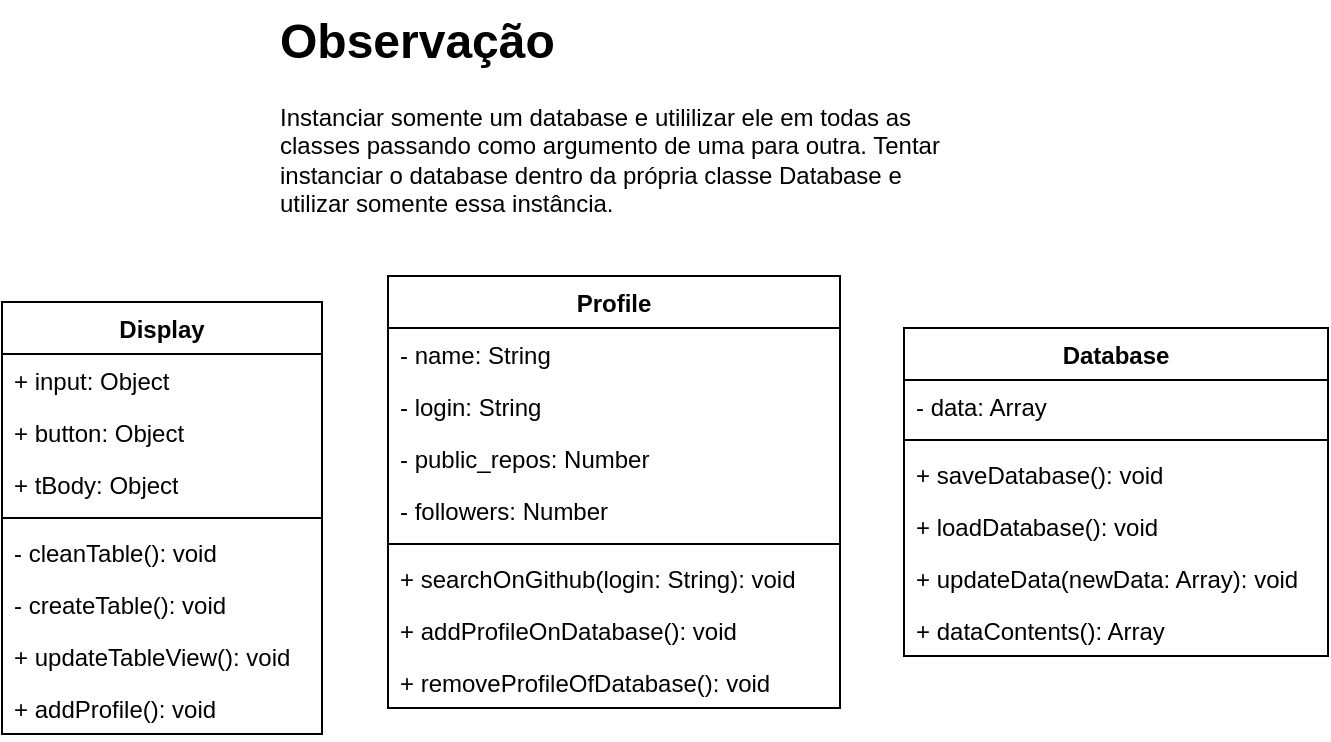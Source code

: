 <mxfile version="24.0.4" type="device">
  <diagram name="Página-1" id="qvE12bWhS9Vk8czx-kX_">
    <mxGraphModel dx="819" dy="907" grid="0" gridSize="10" guides="1" tooltips="1" connect="1" arrows="1" fold="1" page="0" pageScale="1" pageWidth="827" pageHeight="1169" math="0" shadow="0">
      <root>
        <mxCell id="0" />
        <mxCell id="1" parent="0" />
        <mxCell id="jHtquyz8SjPYLR_s6SxP-5" value="Display" style="swimlane;fontStyle=1;align=center;verticalAlign=top;childLayout=stackLayout;horizontal=1;startSize=26;horizontalStack=0;resizeParent=1;resizeParentMax=0;resizeLast=0;collapsible=1;marginBottom=0;fontFamily=Helvetica;fontColor=default;labelBackgroundColor=none;labelBorderColor=none;textShadow=0;" parent="1" vertex="1">
          <mxGeometry x="106" y="78" width="160" height="216" as="geometry">
            <mxRectangle x="50" y="110" width="100" height="30" as="alternateBounds" />
          </mxGeometry>
        </mxCell>
        <mxCell id="jHtquyz8SjPYLR_s6SxP-6" value="+ input: Object" style="text;strokeColor=none;fillColor=none;align=left;verticalAlign=top;spacingLeft=4;spacingRight=4;overflow=hidden;rotatable=0;points=[[0,0.5],[1,0.5]];portConstraint=eastwest;fontFamily=Helvetica;fontColor=default;labelBackgroundColor=none;labelBorderColor=none;textShadow=0;" parent="jHtquyz8SjPYLR_s6SxP-5" vertex="1">
          <mxGeometry y="26" width="160" height="26" as="geometry" />
        </mxCell>
        <mxCell id="jHtquyz8SjPYLR_s6SxP-28" value="+ button: Object" style="text;strokeColor=none;fillColor=none;align=left;verticalAlign=top;spacingLeft=4;spacingRight=4;overflow=hidden;rotatable=0;points=[[0,0.5],[1,0.5]];portConstraint=eastwest;whiteSpace=wrap;html=1;" parent="jHtquyz8SjPYLR_s6SxP-5" vertex="1">
          <mxGeometry y="52" width="160" height="26" as="geometry" />
        </mxCell>
        <mxCell id="jHtquyz8SjPYLR_s6SxP-29" value="+ tBody: Object" style="text;strokeColor=none;fillColor=none;align=left;verticalAlign=top;spacingLeft=4;spacingRight=4;overflow=hidden;rotatable=0;points=[[0,0.5],[1,0.5]];portConstraint=eastwest;whiteSpace=wrap;html=1;" parent="jHtquyz8SjPYLR_s6SxP-5" vertex="1">
          <mxGeometry y="78" width="160" height="26" as="geometry" />
        </mxCell>
        <mxCell id="jHtquyz8SjPYLR_s6SxP-7" value="" style="line;strokeWidth=1;fillColor=none;align=left;verticalAlign=middle;spacingTop=-1;spacingLeft=3;spacingRight=3;rotatable=0;labelPosition=right;points=[];portConstraint=eastwest;strokeColor=inherit;fontFamily=Helvetica;fontColor=default;labelBackgroundColor=none;labelBorderColor=none;textShadow=0;" parent="jHtquyz8SjPYLR_s6SxP-5" vertex="1">
          <mxGeometry y="104" width="160" height="8" as="geometry" />
        </mxCell>
        <mxCell id="jHtquyz8SjPYLR_s6SxP-8" value="- cleanTable(): void" style="text;strokeColor=none;fillColor=none;align=left;verticalAlign=top;spacingLeft=4;spacingRight=4;overflow=hidden;rotatable=0;points=[[0,0.5],[1,0.5]];portConstraint=eastwest;fontFamily=Helvetica;fontColor=default;labelBackgroundColor=none;labelBorderColor=none;textShadow=0;" parent="jHtquyz8SjPYLR_s6SxP-5" vertex="1">
          <mxGeometry y="112" width="160" height="26" as="geometry" />
        </mxCell>
        <mxCell id="jHtquyz8SjPYLR_s6SxP-30" value="- createTable(): void" style="text;strokeColor=none;fillColor=none;align=left;verticalAlign=top;spacingLeft=4;spacingRight=4;overflow=hidden;rotatable=0;points=[[0,0.5],[1,0.5]];portConstraint=eastwest;whiteSpace=wrap;html=1;" parent="jHtquyz8SjPYLR_s6SxP-5" vertex="1">
          <mxGeometry y="138" width="160" height="26" as="geometry" />
        </mxCell>
        <mxCell id="jHtquyz8SjPYLR_s6SxP-31" value="+ updateTableView(): void" style="text;strokeColor=none;fillColor=none;align=left;verticalAlign=top;spacingLeft=4;spacingRight=4;overflow=hidden;rotatable=0;points=[[0,0.5],[1,0.5]];portConstraint=eastwest;whiteSpace=wrap;html=1;" parent="jHtquyz8SjPYLR_s6SxP-5" vertex="1">
          <mxGeometry y="164" width="160" height="26" as="geometry" />
        </mxCell>
        <mxCell id="VrZWmSEMJULnVdoA9TFc-1" value="+ addProfile(): void" style="text;strokeColor=none;fillColor=none;align=left;verticalAlign=top;spacingLeft=4;spacingRight=4;overflow=hidden;rotatable=0;points=[[0,0.5],[1,0.5]];portConstraint=eastwest;whiteSpace=wrap;html=1;" vertex="1" parent="jHtquyz8SjPYLR_s6SxP-5">
          <mxGeometry y="190" width="160" height="26" as="geometry" />
        </mxCell>
        <mxCell id="jHtquyz8SjPYLR_s6SxP-9" value="Profile" style="swimlane;fontStyle=1;align=center;verticalAlign=top;childLayout=stackLayout;horizontal=1;startSize=26;horizontalStack=0;resizeParent=1;resizeParentMax=0;resizeLast=0;collapsible=1;marginBottom=0;fontFamily=Helvetica;fontColor=default;labelBackgroundColor=none;labelBorderColor=none;textShadow=0;" parent="1" vertex="1">
          <mxGeometry x="299" y="65" width="226" height="216" as="geometry" />
        </mxCell>
        <mxCell id="jHtquyz8SjPYLR_s6SxP-10" value="- name: String" style="text;strokeColor=none;fillColor=none;align=left;verticalAlign=top;spacingLeft=4;spacingRight=4;overflow=hidden;rotatable=0;points=[[0,0.5],[1,0.5]];portConstraint=eastwest;fontFamily=Helvetica;fontColor=default;labelBackgroundColor=none;labelBorderColor=none;textShadow=0;" parent="jHtquyz8SjPYLR_s6SxP-9" vertex="1">
          <mxGeometry y="26" width="226" height="26" as="geometry" />
        </mxCell>
        <mxCell id="jHtquyz8SjPYLR_s6SxP-18" value="- login: String" style="text;strokeColor=none;fillColor=none;align=left;verticalAlign=top;spacingLeft=4;spacingRight=4;overflow=hidden;rotatable=0;points=[[0,0.5],[1,0.5]];portConstraint=eastwest;fontFamily=Helvetica;fontColor=default;labelBackgroundColor=none;labelBorderColor=none;textShadow=0;" parent="jHtquyz8SjPYLR_s6SxP-9" vertex="1">
          <mxGeometry y="52" width="226" height="26" as="geometry" />
        </mxCell>
        <mxCell id="jHtquyz8SjPYLR_s6SxP-19" value="- public_repos: Number" style="text;strokeColor=none;fillColor=none;align=left;verticalAlign=top;spacingLeft=4;spacingRight=4;overflow=hidden;rotatable=0;points=[[0,0.5],[1,0.5]];portConstraint=eastwest;fontFamily=Helvetica;fontColor=default;labelBackgroundColor=none;labelBorderColor=none;textShadow=0;" parent="jHtquyz8SjPYLR_s6SxP-9" vertex="1">
          <mxGeometry y="78" width="226" height="26" as="geometry" />
        </mxCell>
        <mxCell id="jHtquyz8SjPYLR_s6SxP-20" value="- followers: Number" style="text;strokeColor=none;fillColor=none;align=left;verticalAlign=top;spacingLeft=4;spacingRight=4;overflow=hidden;rotatable=0;points=[[0,0.5],[1,0.5]];portConstraint=eastwest;fontFamily=Helvetica;fontColor=default;labelBackgroundColor=none;labelBorderColor=none;textShadow=0;" parent="jHtquyz8SjPYLR_s6SxP-9" vertex="1">
          <mxGeometry y="104" width="226" height="26" as="geometry" />
        </mxCell>
        <mxCell id="jHtquyz8SjPYLR_s6SxP-11" value="" style="line;strokeWidth=1;fillColor=none;align=left;verticalAlign=middle;spacingTop=-1;spacingLeft=3;spacingRight=3;rotatable=0;labelPosition=right;points=[];portConstraint=eastwest;strokeColor=inherit;fontFamily=Helvetica;fontColor=default;labelBackgroundColor=none;labelBorderColor=none;textShadow=0;" parent="jHtquyz8SjPYLR_s6SxP-9" vertex="1">
          <mxGeometry y="130" width="226" height="8" as="geometry" />
        </mxCell>
        <mxCell id="jHtquyz8SjPYLR_s6SxP-12" value="+ searchOnGithub(login: String): void" style="text;strokeColor=none;fillColor=none;align=left;verticalAlign=top;spacingLeft=4;spacingRight=4;overflow=hidden;rotatable=0;points=[[0,0.5],[1,0.5]];portConstraint=eastwest;horizontal=1;fontFamily=Helvetica;fontColor=default;labelBackgroundColor=none;labelBorderColor=none;textShadow=0;" parent="jHtquyz8SjPYLR_s6SxP-9" vertex="1">
          <mxGeometry y="138" width="226" height="26" as="geometry" />
        </mxCell>
        <mxCell id="jHtquyz8SjPYLR_s6SxP-26" value="+ addProfileOnDatabase(): void" style="text;strokeColor=none;fillColor=none;align=left;verticalAlign=top;spacingLeft=4;spacingRight=4;overflow=hidden;rotatable=0;points=[[0,0.5],[1,0.5]];portConstraint=eastwest;whiteSpace=wrap;html=1;" parent="jHtquyz8SjPYLR_s6SxP-9" vertex="1">
          <mxGeometry y="164" width="226" height="26" as="geometry" />
        </mxCell>
        <mxCell id="jHtquyz8SjPYLR_s6SxP-27" value="+ removeProfileOfDatabase(): void" style="text;strokeColor=none;fillColor=none;align=left;verticalAlign=top;spacingLeft=4;spacingRight=4;overflow=hidden;rotatable=0;points=[[0,0.5],[1,0.5]];portConstraint=eastwest;whiteSpace=wrap;html=1;" parent="jHtquyz8SjPYLR_s6SxP-9" vertex="1">
          <mxGeometry y="190" width="226" height="26" as="geometry" />
        </mxCell>
        <mxCell id="jHtquyz8SjPYLR_s6SxP-13" value="Database" style="swimlane;fontStyle=1;align=center;verticalAlign=top;childLayout=stackLayout;horizontal=1;startSize=26;horizontalStack=0;resizeParent=1;resizeParentMax=0;resizeLast=0;collapsible=1;marginBottom=0;fontFamily=Helvetica;fontColor=default;labelBackgroundColor=none;labelBorderColor=none;textShadow=0;" parent="1" vertex="1">
          <mxGeometry x="557" y="91" width="212" height="164" as="geometry" />
        </mxCell>
        <mxCell id="jHtquyz8SjPYLR_s6SxP-14" value="- data: Array" style="text;strokeColor=none;fillColor=none;align=left;verticalAlign=top;spacingLeft=4;spacingRight=4;overflow=hidden;rotatable=0;points=[[0,0.5],[1,0.5]];portConstraint=eastwest;fontFamily=Helvetica;fontColor=default;labelBackgroundColor=none;labelBorderColor=none;textShadow=0;" parent="jHtquyz8SjPYLR_s6SxP-13" vertex="1">
          <mxGeometry y="26" width="212" height="26" as="geometry" />
        </mxCell>
        <mxCell id="jHtquyz8SjPYLR_s6SxP-15" value="" style="line;strokeWidth=1;fillColor=none;align=left;verticalAlign=middle;spacingTop=-1;spacingLeft=3;spacingRight=3;rotatable=0;labelPosition=right;points=[];portConstraint=eastwest;strokeColor=inherit;fontFamily=Helvetica;fontColor=default;labelBackgroundColor=none;labelBorderColor=none;textShadow=0;" parent="jHtquyz8SjPYLR_s6SxP-13" vertex="1">
          <mxGeometry y="52" width="212" height="8" as="geometry" />
        </mxCell>
        <mxCell id="jHtquyz8SjPYLR_s6SxP-16" value="+ saveDatabase(): void" style="text;strokeColor=none;fillColor=none;align=left;verticalAlign=top;spacingLeft=4;spacingRight=4;overflow=hidden;rotatable=0;points=[[0,0.5],[1,0.5]];portConstraint=eastwest;fontFamily=Helvetica;fontColor=default;labelBackgroundColor=none;labelBorderColor=none;textShadow=0;" parent="jHtquyz8SjPYLR_s6SxP-13" vertex="1">
          <mxGeometry y="60" width="212" height="26" as="geometry" />
        </mxCell>
        <mxCell id="jHtquyz8SjPYLR_s6SxP-25" value="+ loadDatabase(): void" style="text;strokeColor=none;fillColor=none;align=left;verticalAlign=top;spacingLeft=4;spacingRight=4;overflow=hidden;rotatable=0;points=[[0,0.5],[1,0.5]];portConstraint=eastwest;fontFamily=Helvetica;fontColor=default;labelBackgroundColor=none;labelBorderColor=none;textShadow=0;" parent="jHtquyz8SjPYLR_s6SxP-13" vertex="1">
          <mxGeometry y="86" width="212" height="26" as="geometry" />
        </mxCell>
        <mxCell id="jHtquyz8SjPYLR_s6SxP-23" value="+ updateData(newData: Array): void" style="text;strokeColor=none;fillColor=none;align=left;verticalAlign=top;spacingLeft=4;spacingRight=4;overflow=hidden;rotatable=0;points=[[0,0.5],[1,0.5]];portConstraint=eastwest;fontFamily=Helvetica;fontColor=default;labelBackgroundColor=none;labelBorderColor=none;textShadow=0;" parent="jHtquyz8SjPYLR_s6SxP-13" vertex="1">
          <mxGeometry y="112" width="212" height="26" as="geometry" />
        </mxCell>
        <mxCell id="jHtquyz8SjPYLR_s6SxP-24" value="+ dataContents(): Array" style="text;strokeColor=none;fillColor=none;align=left;verticalAlign=top;spacingLeft=4;spacingRight=4;overflow=hidden;rotatable=0;points=[[0,0.5],[1,0.5]];portConstraint=eastwest;fontFamily=Helvetica;fontColor=default;labelBackgroundColor=none;labelBorderColor=none;textShadow=0;" parent="jHtquyz8SjPYLR_s6SxP-13" vertex="1">
          <mxGeometry y="138" width="212" height="26" as="geometry" />
        </mxCell>
        <mxCell id="o5P7bkop6grFfpJDt_sc-1" value="&lt;h1 style=&quot;margin-top: 0px;&quot;&gt;Observação&lt;/h1&gt;&lt;p&gt;Instanciar somente um database e utililizar ele em todas as classes passando como argumento de uma para outra. Tentar instanciar o database dentro da própria classe Database e utilizar somente essa instância.&lt;/p&gt;" style="text;html=1;whiteSpace=wrap;overflow=hidden;rounded=0;" parent="1" vertex="1">
          <mxGeometry x="243" y="-73" width="338" height="113" as="geometry" />
        </mxCell>
      </root>
    </mxGraphModel>
  </diagram>
</mxfile>
